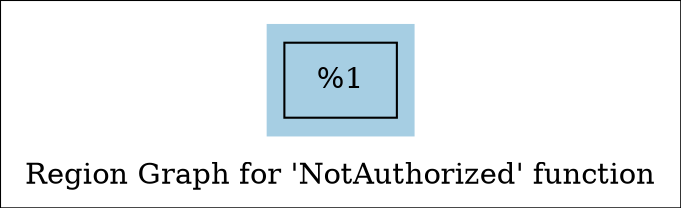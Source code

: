 digraph "Region Graph for 'NotAuthorized' function" {
	label="Region Graph for 'NotAuthorized' function";

	Node0xd7ca10 [shape=record,label="{%1}"];
	colorscheme = "paired12"
        subgraph cluster_0xc575b0 {
          label = "";
          style = filled;
          color = 1
          Node0xd7ca10;
        }
}
